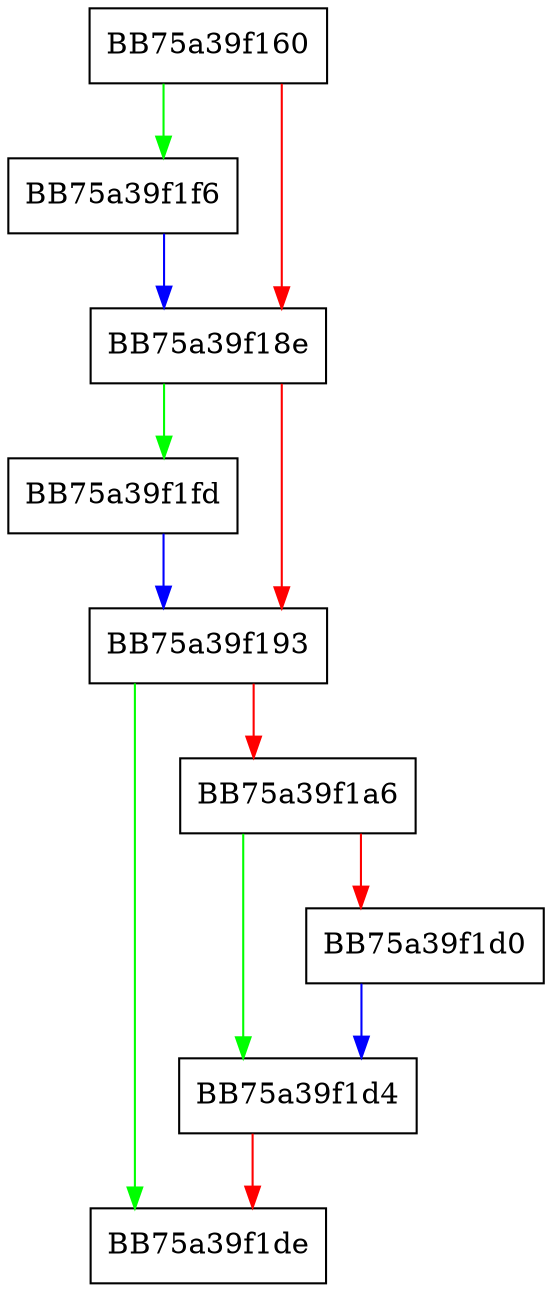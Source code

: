 digraph FindSetupHelper {
  node [shape="box"];
  graph [splines=ortho];
  BB75a39f160 -> BB75a39f1f6 [color="green"];
  BB75a39f160 -> BB75a39f18e [color="red"];
  BB75a39f18e -> BB75a39f1fd [color="green"];
  BB75a39f18e -> BB75a39f193 [color="red"];
  BB75a39f193 -> BB75a39f1de [color="green"];
  BB75a39f193 -> BB75a39f1a6 [color="red"];
  BB75a39f1a6 -> BB75a39f1d4 [color="green"];
  BB75a39f1a6 -> BB75a39f1d0 [color="red"];
  BB75a39f1d0 -> BB75a39f1d4 [color="blue"];
  BB75a39f1d4 -> BB75a39f1de [color="red"];
  BB75a39f1f6 -> BB75a39f18e [color="blue"];
  BB75a39f1fd -> BB75a39f193 [color="blue"];
}